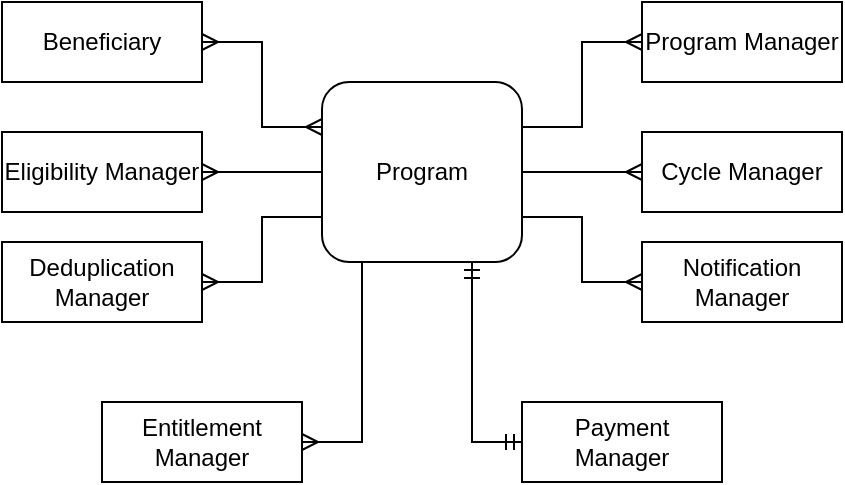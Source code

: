 <mxfile version="21.8.2" type="github">
  <diagram name="Page-1" id="kgObe714VofC0hytf2PA">
    <mxGraphModel dx="880" dy="446" grid="1" gridSize="10" guides="1" tooltips="1" connect="1" arrows="1" fold="1" page="1" pageScale="1" pageWidth="850" pageHeight="1100" math="0" shadow="0">
      <root>
        <mxCell id="0" />
        <mxCell id="1" parent="0" />
        <mxCell id="0FQ89p8uRsrz-iTd8Ci--134" style="edgeStyle=orthogonalEdgeStyle;rounded=0;orthogonalLoop=1;jettySize=auto;html=1;exitX=0.75;exitY=1;exitDx=0;exitDy=0;entryX=0;entryY=0.5;entryDx=0;entryDy=0;startArrow=ERmandOne;startFill=0;endArrow=ERmandOne;endFill=0;" edge="1" parent="1" source="0FQ89p8uRsrz-iTd8Ci--84" target="0FQ89p8uRsrz-iTd8Ci--128">
          <mxGeometry relative="1" as="geometry" />
        </mxCell>
        <mxCell id="0FQ89p8uRsrz-iTd8Ci--84" value="Program" style="whiteSpace=wrap;html=1;align=center;rounded=1;" vertex="1" parent="1">
          <mxGeometry x="480" y="80" width="100" height="90" as="geometry" />
        </mxCell>
        <mxCell id="0FQ89p8uRsrz-iTd8Ci--85" value="Beneficiary" style="whiteSpace=wrap;html=1;align=center;" vertex="1" parent="1">
          <mxGeometry x="320" y="40" width="100" height="40" as="geometry" />
        </mxCell>
        <mxCell id="0FQ89p8uRsrz-iTd8Ci--86" value="Eligibility Manager" style="whiteSpace=wrap;html=1;align=center;" vertex="1" parent="1">
          <mxGeometry x="320" y="105" width="100" height="40" as="geometry" />
        </mxCell>
        <mxCell id="0FQ89p8uRsrz-iTd8Ci--87" value="Deduplication Manager" style="whiteSpace=wrap;html=1;align=center;" vertex="1" parent="1">
          <mxGeometry x="320" y="160" width="100" height="40" as="geometry" />
        </mxCell>
        <mxCell id="0FQ89p8uRsrz-iTd8Ci--88" value="Cycle Manager" style="whiteSpace=wrap;html=1;align=center;" vertex="1" parent="1">
          <mxGeometry x="640" y="105" width="100" height="40" as="geometry" />
        </mxCell>
        <mxCell id="0FQ89p8uRsrz-iTd8Ci--89" value="Program Manager" style="whiteSpace=wrap;html=1;align=center;" vertex="1" parent="1">
          <mxGeometry x="640" y="40" width="100" height="40" as="geometry" />
        </mxCell>
        <mxCell id="0FQ89p8uRsrz-iTd8Ci--90" value="Entitlement Manager" style="whiteSpace=wrap;html=1;align=center;" vertex="1" parent="1">
          <mxGeometry x="370" y="240" width="100" height="40" as="geometry" />
        </mxCell>
        <mxCell id="0FQ89p8uRsrz-iTd8Ci--91" value="Notification Manager" style="whiteSpace=wrap;html=1;align=center;" vertex="1" parent="1">
          <mxGeometry x="640" y="160" width="100" height="40" as="geometry" />
        </mxCell>
        <mxCell id="0FQ89p8uRsrz-iTd8Ci--119" value="" style="edgeStyle=entityRelationEdgeStyle;fontSize=12;html=1;endArrow=ERmany;startArrow=ERmany;rounded=0;entryX=0;entryY=0.25;entryDx=0;entryDy=0;exitX=1;exitY=0.5;exitDx=0;exitDy=0;" edge="1" parent="1" source="0FQ89p8uRsrz-iTd8Ci--85" target="0FQ89p8uRsrz-iTd8Ci--84">
          <mxGeometry width="100" height="100" relative="1" as="geometry">
            <mxPoint x="520" y="150" as="sourcePoint" />
            <mxPoint x="620" y="50" as="targetPoint" />
          </mxGeometry>
        </mxCell>
        <mxCell id="0FQ89p8uRsrz-iTd8Ci--121" value="" style="edgeStyle=entityRelationEdgeStyle;fontSize=12;html=1;endArrow=ERmany;rounded=0;entryX=1;entryY=0.5;entryDx=0;entryDy=0;exitX=0;exitY=0.5;exitDx=0;exitDy=0;" edge="1" parent="1" source="0FQ89p8uRsrz-iTd8Ci--84" target="0FQ89p8uRsrz-iTd8Ci--86">
          <mxGeometry width="100" height="100" relative="1" as="geometry">
            <mxPoint x="520" y="150" as="sourcePoint" />
            <mxPoint x="620" y="50" as="targetPoint" />
          </mxGeometry>
        </mxCell>
        <mxCell id="0FQ89p8uRsrz-iTd8Ci--122" value="" style="edgeStyle=entityRelationEdgeStyle;fontSize=12;html=1;endArrow=ERmany;rounded=0;entryX=1;entryY=0.5;entryDx=0;entryDy=0;exitX=0;exitY=0.75;exitDx=0;exitDy=0;" edge="1" parent="1" source="0FQ89p8uRsrz-iTd8Ci--84" target="0FQ89p8uRsrz-iTd8Ci--87">
          <mxGeometry width="100" height="100" relative="1" as="geometry">
            <mxPoint x="490" y="150" as="sourcePoint" />
            <mxPoint x="400" y="200" as="targetPoint" />
          </mxGeometry>
        </mxCell>
        <mxCell id="0FQ89p8uRsrz-iTd8Ci--123" value="" style="edgeStyle=entityRelationEdgeStyle;fontSize=12;html=1;endArrow=ERmany;rounded=0;exitX=1;exitY=0.25;exitDx=0;exitDy=0;entryX=0;entryY=0.5;entryDx=0;entryDy=0;" edge="1" parent="1" source="0FQ89p8uRsrz-iTd8Ci--84" target="0FQ89p8uRsrz-iTd8Ci--89">
          <mxGeometry width="100" height="100" relative="1" as="geometry">
            <mxPoint x="520" y="150" as="sourcePoint" />
            <mxPoint x="620" y="50" as="targetPoint" />
            <Array as="points">
              <mxPoint x="630" y="80" />
            </Array>
          </mxGeometry>
        </mxCell>
        <mxCell id="0FQ89p8uRsrz-iTd8Ci--125" value="" style="edgeStyle=entityRelationEdgeStyle;fontSize=12;html=1;endArrow=ERmany;rounded=0;exitX=1;exitY=0.5;exitDx=0;exitDy=0;entryX=0;entryY=0.5;entryDx=0;entryDy=0;" edge="1" parent="1" source="0FQ89p8uRsrz-iTd8Ci--84" target="0FQ89p8uRsrz-iTd8Ci--88">
          <mxGeometry width="100" height="100" relative="1" as="geometry">
            <mxPoint x="520" y="150" as="sourcePoint" />
            <mxPoint x="620" y="50" as="targetPoint" />
          </mxGeometry>
        </mxCell>
        <mxCell id="0FQ89p8uRsrz-iTd8Ci--126" value="" style="edgeStyle=entityRelationEdgeStyle;fontSize=12;html=1;endArrow=ERmany;rounded=0;exitX=1;exitY=0.75;exitDx=0;exitDy=0;entryX=0;entryY=0.5;entryDx=0;entryDy=0;" edge="1" parent="1" source="0FQ89p8uRsrz-iTd8Ci--84" target="0FQ89p8uRsrz-iTd8Ci--91">
          <mxGeometry width="100" height="100" relative="1" as="geometry">
            <mxPoint x="520" y="150" as="sourcePoint" />
            <mxPoint x="620" y="50" as="targetPoint" />
          </mxGeometry>
        </mxCell>
        <mxCell id="0FQ89p8uRsrz-iTd8Ci--128" value="Payment Manager" style="whiteSpace=wrap;html=1;align=center;" vertex="1" parent="1">
          <mxGeometry x="580" y="240" width="100" height="40" as="geometry" />
        </mxCell>
        <mxCell id="0FQ89p8uRsrz-iTd8Ci--131" value="" style="edgeStyle=entityRelationEdgeStyle;fontSize=12;html=1;endArrow=ERmany;rounded=0;exitX=0.5;exitY=1;exitDx=0;exitDy=0;entryX=1;entryY=0.5;entryDx=0;entryDy=0;" edge="1" parent="1" source="0FQ89p8uRsrz-iTd8Ci--84" target="0FQ89p8uRsrz-iTd8Ci--90">
          <mxGeometry width="100" height="100" relative="1" as="geometry">
            <mxPoint x="520" y="150" as="sourcePoint" />
            <mxPoint x="620" y="50" as="targetPoint" />
            <Array as="points">
              <mxPoint x="490" y="190" />
            </Array>
          </mxGeometry>
        </mxCell>
      </root>
    </mxGraphModel>
  </diagram>
</mxfile>
